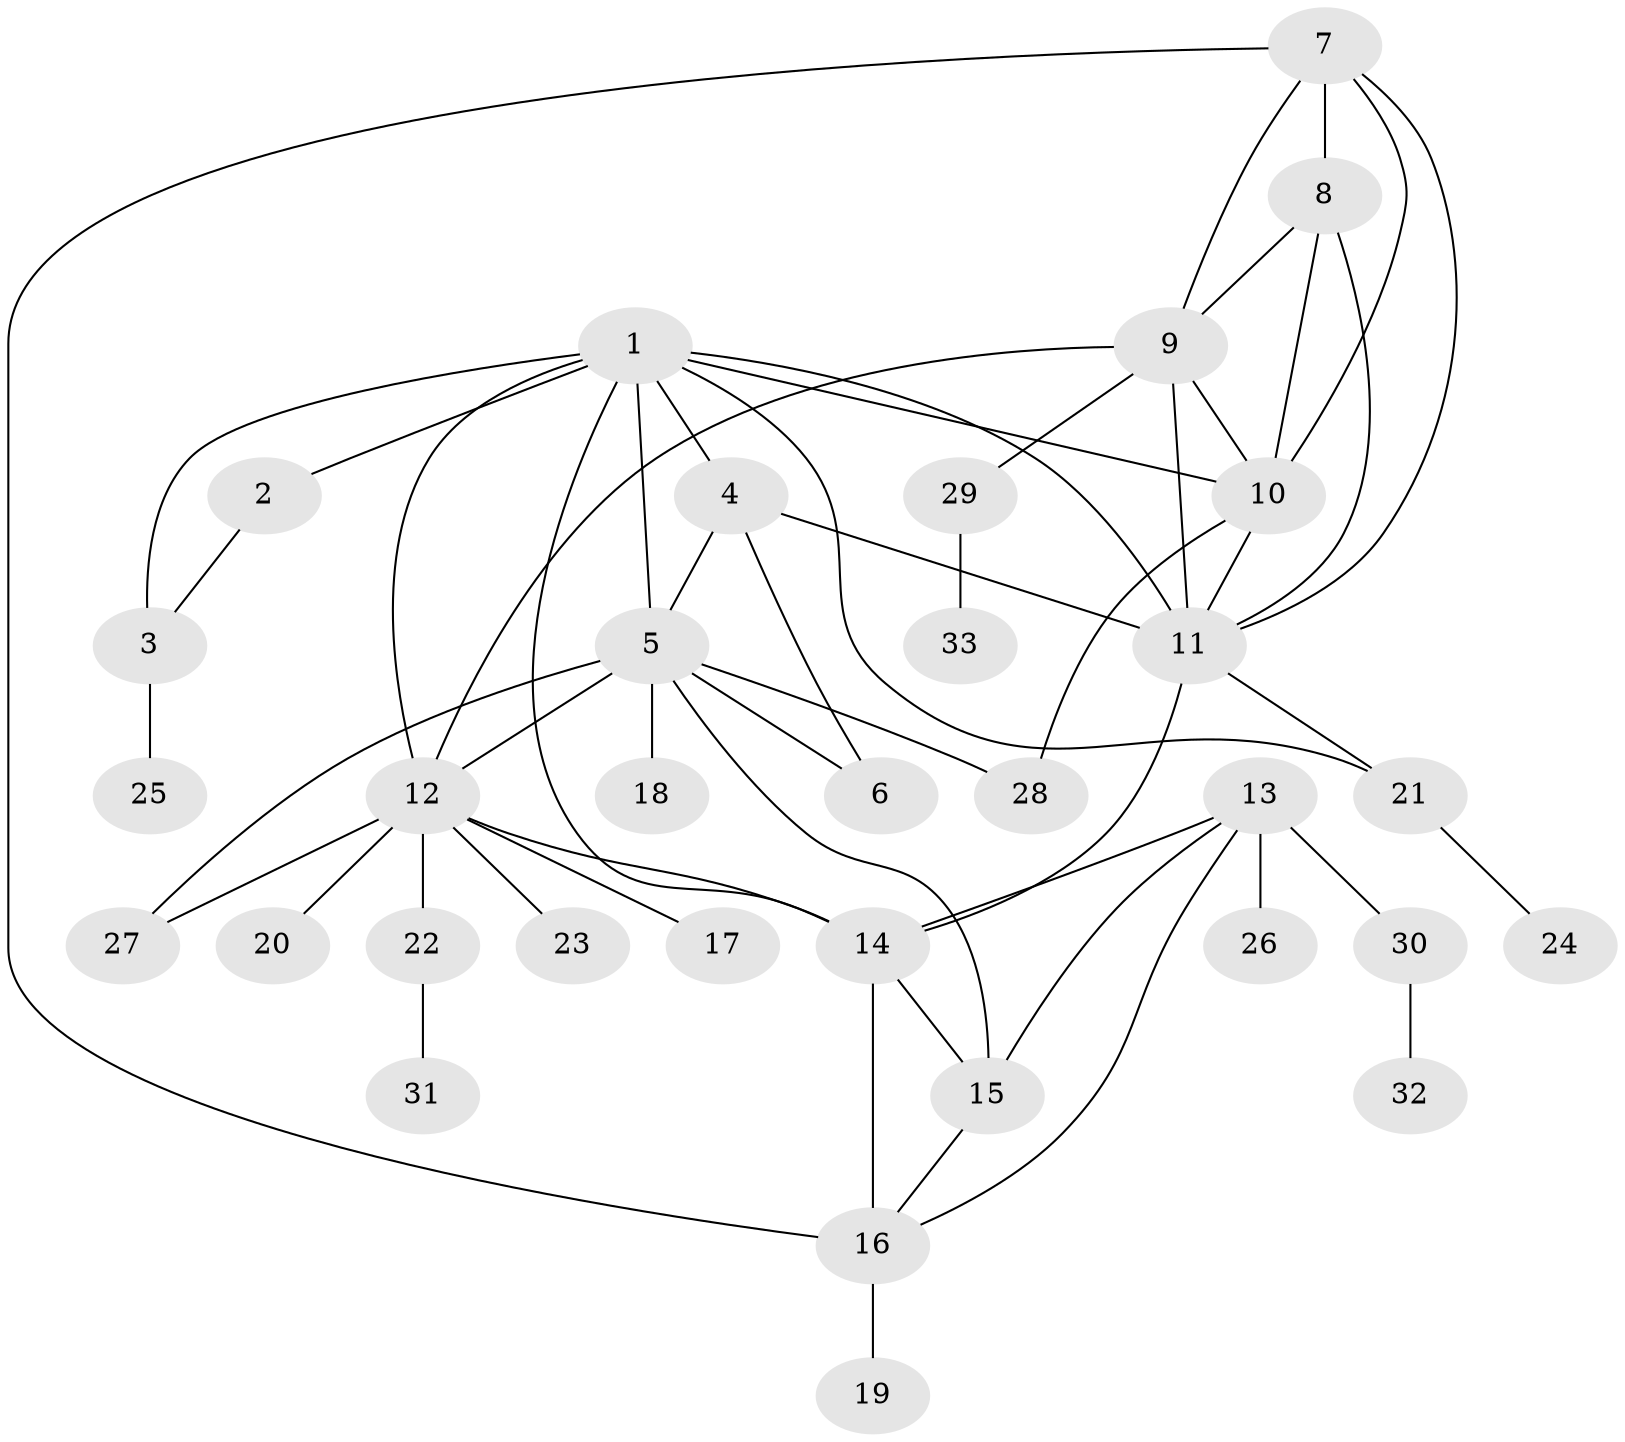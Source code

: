 // original degree distribution, {8: 0.018518518518518517, 7: 0.09259259259259259, 10: 0.009259259259259259, 9: 0.05555555555555555, 13: 0.009259259259259259, 6: 0.027777777777777776, 5: 0.018518518518518517, 1: 0.49074074074074076, 2: 0.24074074074074073, 4: 0.018518518518518517, 3: 0.018518518518518517}
// Generated by graph-tools (version 1.1) at 2025/52/03/04/25 22:52:07]
// undirected, 33 vertices, 55 edges
graph export_dot {
  node [color=gray90,style=filled];
  1;
  2;
  3;
  4;
  5;
  6;
  7;
  8;
  9;
  10;
  11;
  12;
  13;
  14;
  15;
  16;
  17;
  18;
  19;
  20;
  21;
  22;
  23;
  24;
  25;
  26;
  27;
  28;
  29;
  30;
  31;
  32;
  33;
  1 -- 2 [weight=3.0];
  1 -- 3 [weight=3.0];
  1 -- 4 [weight=2.0];
  1 -- 5 [weight=1.0];
  1 -- 10 [weight=1.0];
  1 -- 11 [weight=4.0];
  1 -- 12 [weight=1.0];
  1 -- 14 [weight=1.0];
  1 -- 21 [weight=2.0];
  2 -- 3 [weight=1.0];
  3 -- 25 [weight=1.0];
  4 -- 5 [weight=3.0];
  4 -- 6 [weight=1.0];
  4 -- 11 [weight=8.0];
  5 -- 6 [weight=3.0];
  5 -- 12 [weight=1.0];
  5 -- 15 [weight=1.0];
  5 -- 18 [weight=1.0];
  5 -- 27 [weight=2.0];
  5 -- 28 [weight=3.0];
  7 -- 8 [weight=1.0];
  7 -- 9 [weight=1.0];
  7 -- 10 [weight=1.0];
  7 -- 11 [weight=1.0];
  7 -- 16 [weight=1.0];
  8 -- 9 [weight=1.0];
  8 -- 10 [weight=1.0];
  8 -- 11 [weight=2.0];
  9 -- 10 [weight=1.0];
  9 -- 11 [weight=1.0];
  9 -- 12 [weight=1.0];
  9 -- 29 [weight=1.0];
  10 -- 11 [weight=1.0];
  10 -- 28 [weight=1.0];
  11 -- 14 [weight=2.0];
  11 -- 21 [weight=1.0];
  12 -- 14 [weight=1.0];
  12 -- 17 [weight=1.0];
  12 -- 20 [weight=1.0];
  12 -- 22 [weight=2.0];
  12 -- 23 [weight=1.0];
  12 -- 27 [weight=1.0];
  13 -- 14 [weight=2.0];
  13 -- 15 [weight=1.0];
  13 -- 16 [weight=1.0];
  13 -- 26 [weight=1.0];
  13 -- 30 [weight=1.0];
  14 -- 15 [weight=2.0];
  14 -- 16 [weight=2.0];
  15 -- 16 [weight=1.0];
  16 -- 19 [weight=1.0];
  21 -- 24 [weight=1.0];
  22 -- 31 [weight=1.0];
  29 -- 33 [weight=1.0];
  30 -- 32 [weight=1.0];
}
